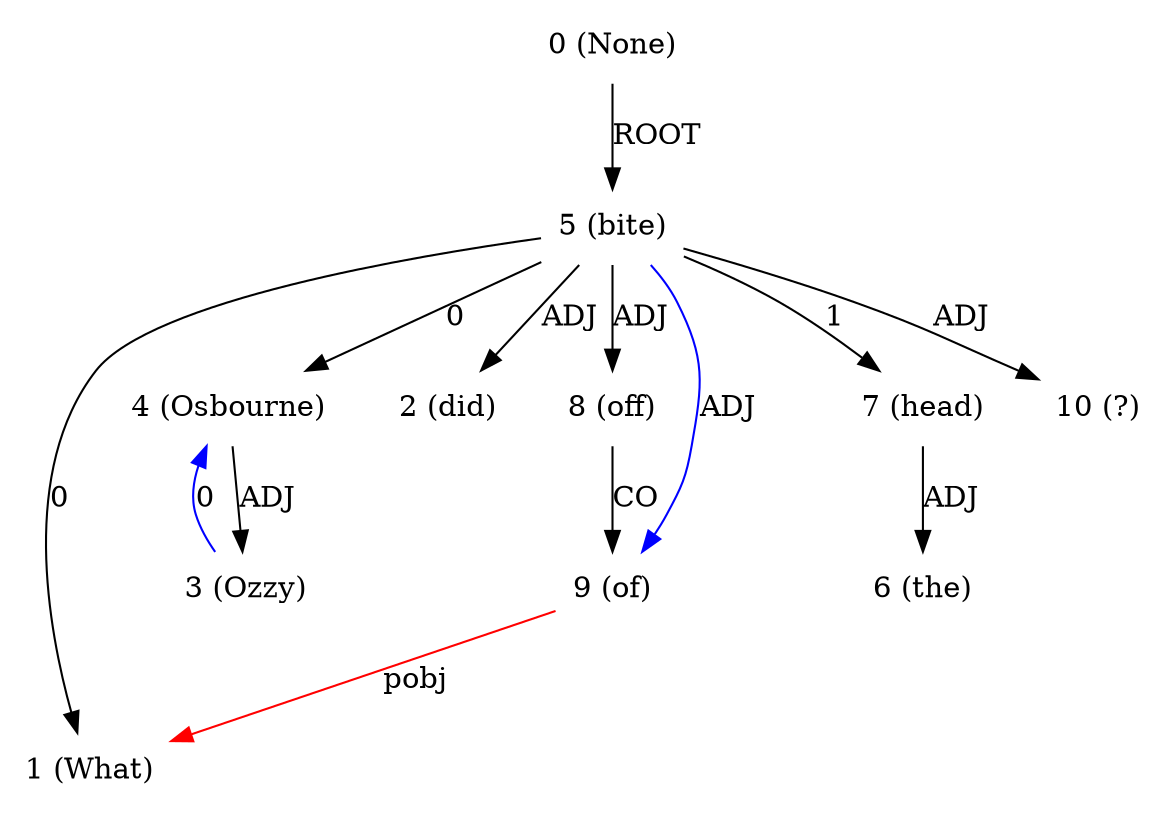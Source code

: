 digraph G{
edge [dir=forward]
node [shape=plaintext]

0 [label="0 (None)"]
0 -> 5 [label="ROOT"]
1 [label="1 (What)"]
9 -> 1 [label="pobj", color="red"]
2 [label="2 (did)"]
3 [label="3 (Ozzy)"]
3 -> 4 [label="0", color="blue"]
4 [label="4 (Osbourne)"]
4 -> 3 [label="ADJ"]
5 [label="5 (bite)"]
5 -> 7 [label="1"]
5 -> 1 [label="0"]
5 -> 4 [label="0"]
5 -> 2 [label="ADJ"]
5 -> 8 [label="ADJ"]
5 -> 10 [label="ADJ"]
5 -> 9 [label="ADJ", color="blue"]
6 [label="6 (the)"]
7 [label="7 (head)"]
7 -> 6 [label="ADJ"]
8 [label="8 (off)"]
8 -> 9 [label="CO"]
9 [label="9 (of)"]
10 [label="10 (?)"]
}

